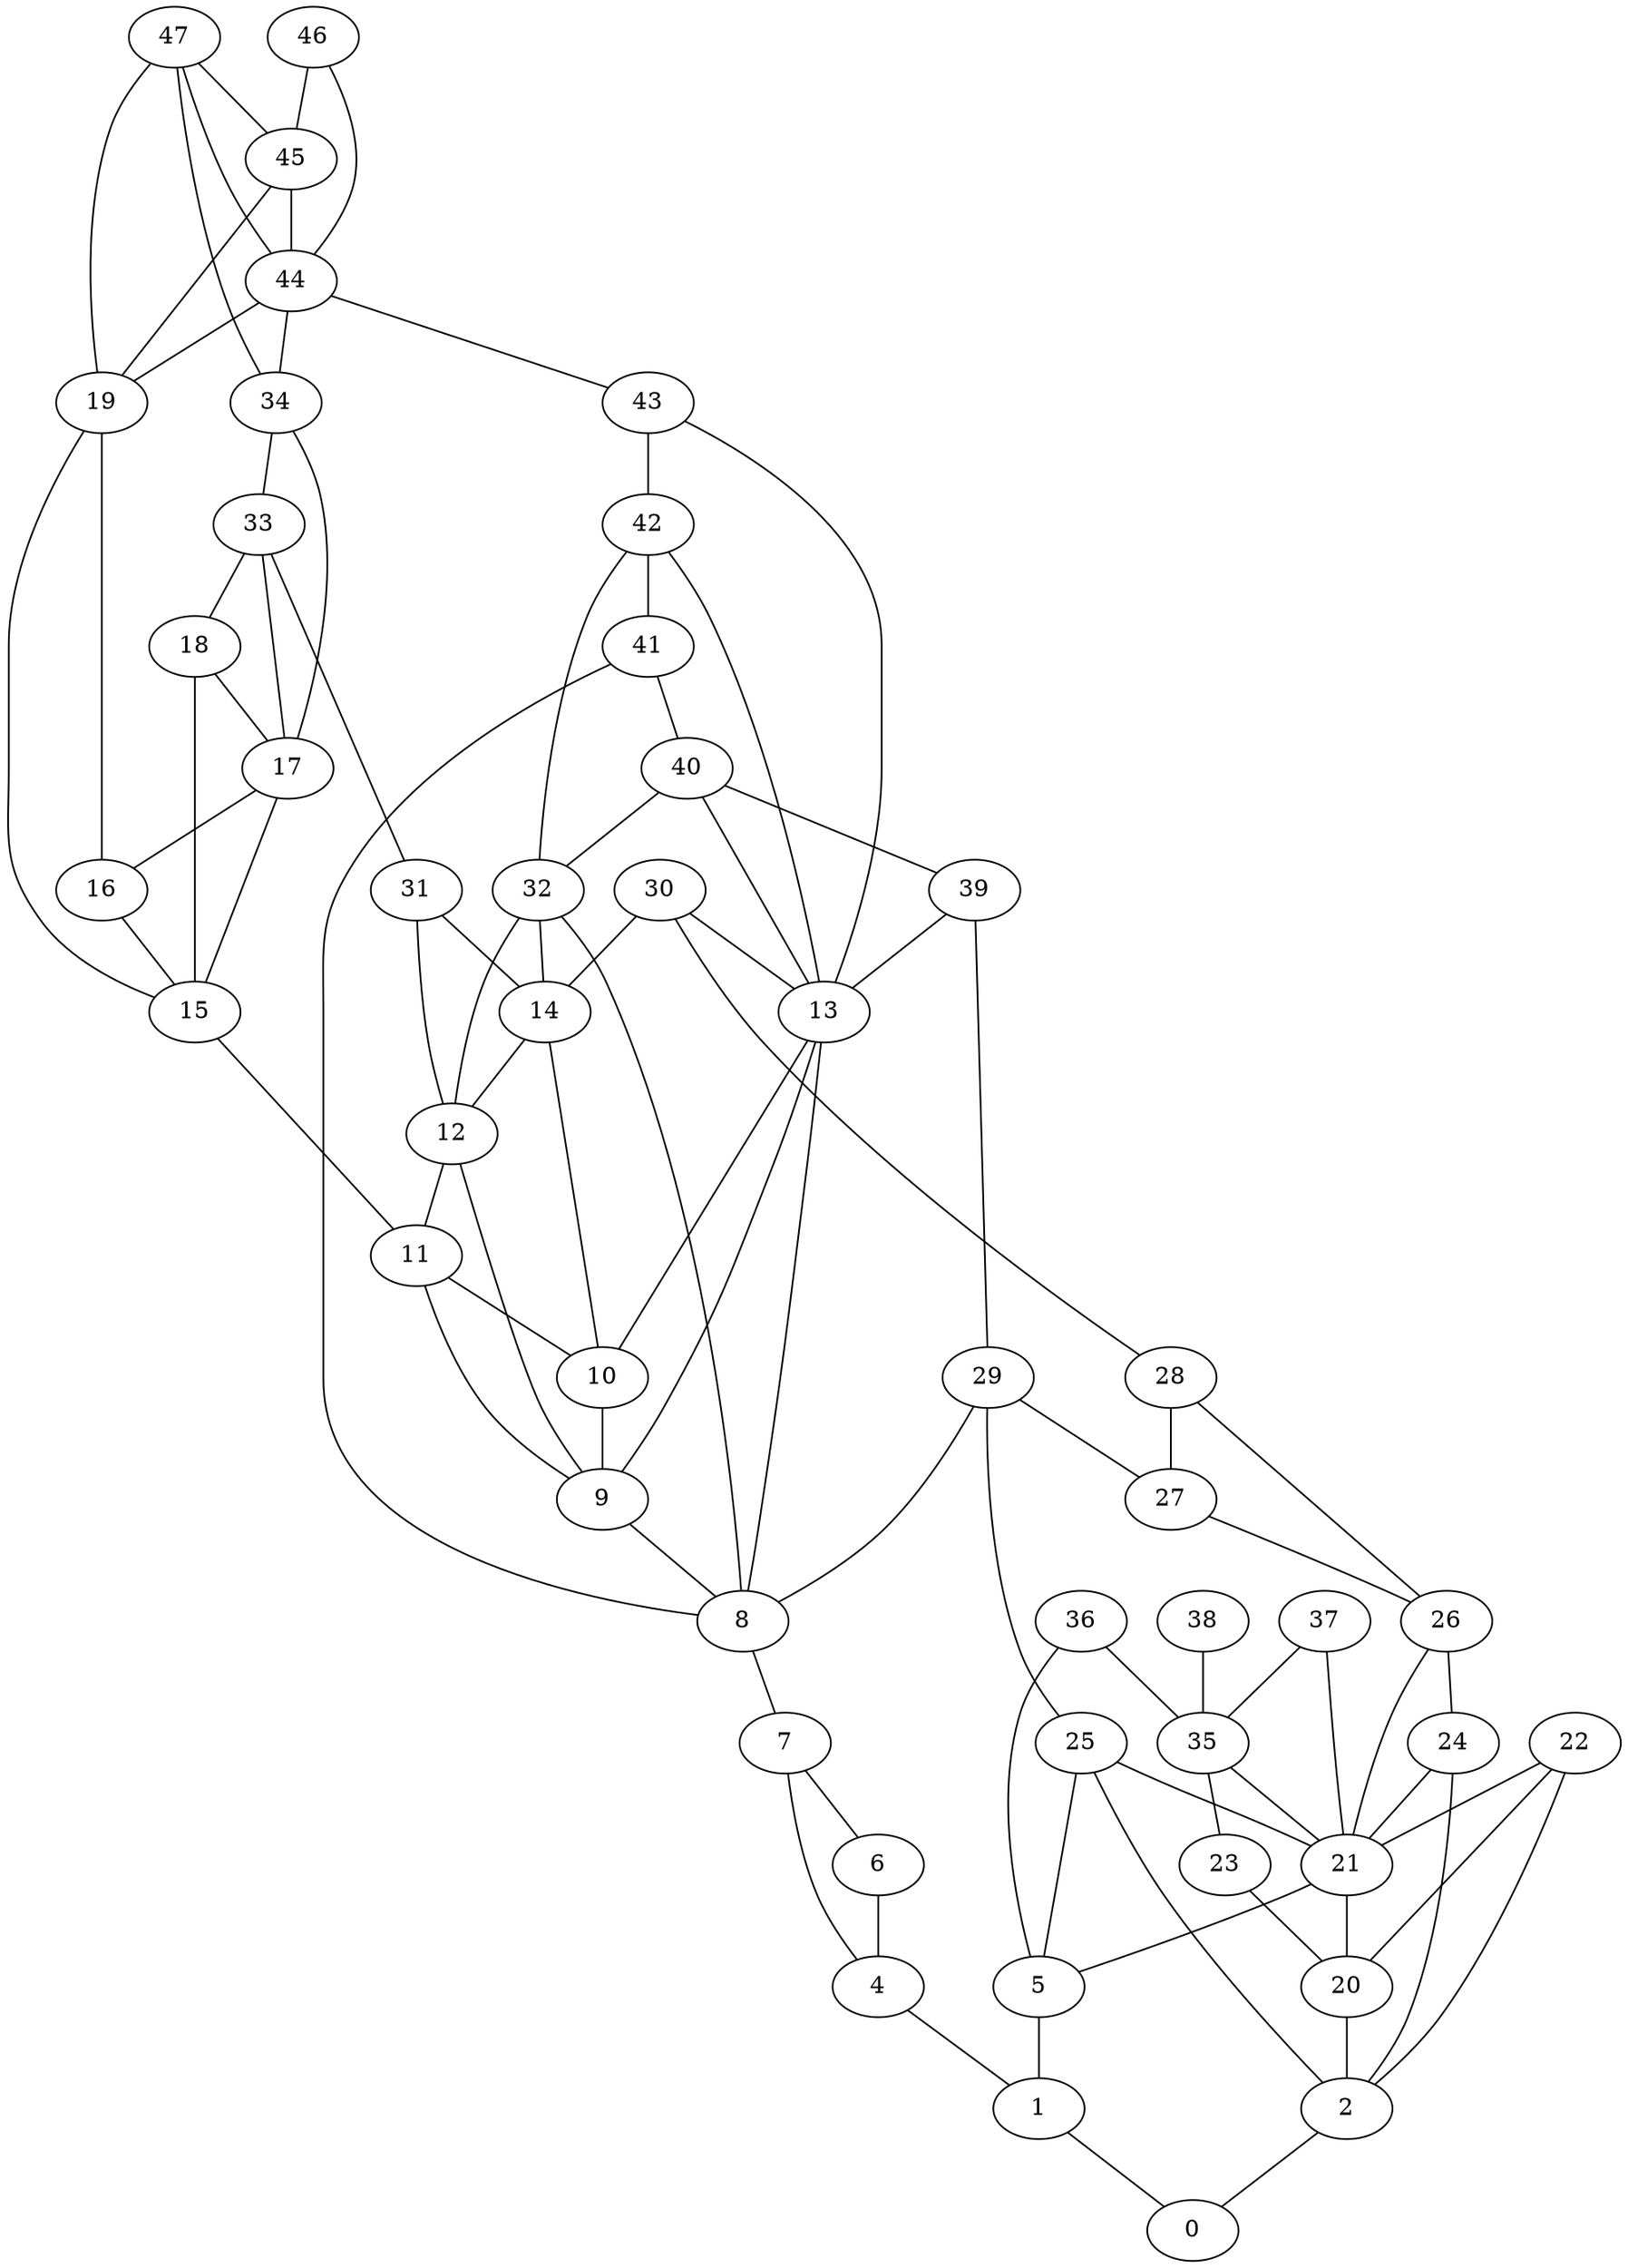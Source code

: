 graph G {
0;

1;

2;

4;

5;

6;

7;

8;

9;

10;

11;

12;

13;

14;

15;

16;

17;

18;

19;

20;

21;

22;

23;

24;

25;

26;

27;

28;

29;

30;

31;

32;

33;

34;

35;

36;

37;

38;

39;

40;

41;

42;

43;

44;

45;

46;

47;

1 -- 0;

2 -- 0;

4 -- 1;

5 -- 1;

6 -- 4;

7 -- 4;

7 -- 6;

8 -- 7;

9 -- 8;

10 -- 9;

11 -- 9;

11 -- 10;

12 -- 9;

12 -- 11;

13 -- 8;

13 -- 9;

13 -- 10;

14 -- 10;

14 -- 12;

15 -- 11;

16 -- 15;

17 -- 15;

17 -- 16;

18 -- 15;

18 -- 17;

19 -- 15;

19 -- 16;

20 -- 2;

21 -- 5;

21 -- 20;

22 -- 2;

22 -- 20;

22 -- 21;

23 -- 20;

24 -- 2;

24 -- 21;

25 -- 2;

25 -- 5;

25 -- 21;

26 -- 21;

26 -- 24;

27 -- 26;

28 -- 26;

28 -- 27;

29 -- 8;

29 -- 25;

29 -- 27;

30 -- 13;

30 -- 14;

30 -- 28;

31 -- 12;

31 -- 14;

32 -- 8;

32 -- 12;

32 -- 14;

33 -- 17;

33 -- 18;

33 -- 31;

34 -- 17;

34 -- 33;

35 -- 21;

35 -- 23;

36 -- 5;

36 -- 35;

37 -- 21;

37 -- 35;

38 -- 35;

39 -- 13;

39 -- 29;

40 -- 13;

40 -- 32;

40 -- 39;

41 -- 8;

41 -- 40;

42 -- 13;

42 -- 32;

42 -- 41;

43 -- 13;

43 -- 42;

44 -- 19;

44 -- 34;

44 -- 43;

45 -- 19;

45 -- 44;

46 -- 44;

46 -- 45;

47 -- 19;

47 -- 34;

47 -- 44;

47 -- 45;

}
